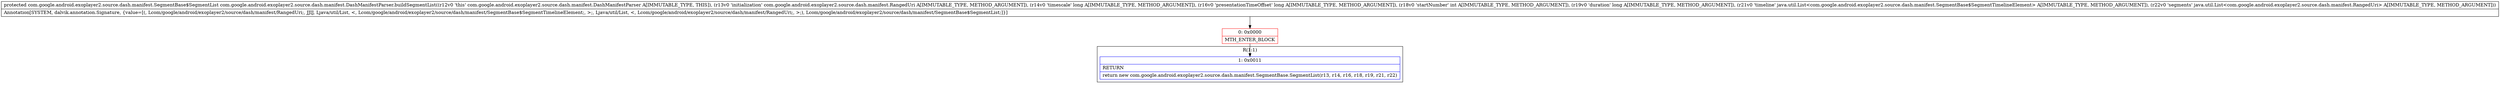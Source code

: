 digraph "CFG forcom.google.android.exoplayer2.source.dash.manifest.DashManifestParser.buildSegmentList(Lcom\/google\/android\/exoplayer2\/source\/dash\/manifest\/RangedUri;JJIJLjava\/util\/List;Ljava\/util\/List;)Lcom\/google\/android\/exoplayer2\/source\/dash\/manifest\/SegmentBase$SegmentList;" {
subgraph cluster_Region_1391512750 {
label = "R(1:1)";
node [shape=record,color=blue];
Node_1 [shape=record,label="{1\:\ 0x0011|RETURN\l|return new com.google.android.exoplayer2.source.dash.manifest.SegmentBase.SegmentList(r13, r14, r16, r18, r19, r21, r22)\l}"];
}
Node_0 [shape=record,color=red,label="{0\:\ 0x0000|MTH_ENTER_BLOCK\l}"];
MethodNode[shape=record,label="{protected com.google.android.exoplayer2.source.dash.manifest.SegmentBase$SegmentList com.google.android.exoplayer2.source.dash.manifest.DashManifestParser.buildSegmentList((r12v0 'this' com.google.android.exoplayer2.source.dash.manifest.DashManifestParser A[IMMUTABLE_TYPE, THIS]), (r13v0 'initialization' com.google.android.exoplayer2.source.dash.manifest.RangedUri A[IMMUTABLE_TYPE, METHOD_ARGUMENT]), (r14v0 'timescale' long A[IMMUTABLE_TYPE, METHOD_ARGUMENT]), (r16v0 'presentationTimeOffset' long A[IMMUTABLE_TYPE, METHOD_ARGUMENT]), (r18v0 'startNumber' int A[IMMUTABLE_TYPE, METHOD_ARGUMENT]), (r19v0 'duration' long A[IMMUTABLE_TYPE, METHOD_ARGUMENT]), (r21v0 'timeline' java.util.List\<com.google.android.exoplayer2.source.dash.manifest.SegmentBase$SegmentTimelineElement\> A[IMMUTABLE_TYPE, METHOD_ARGUMENT]), (r22v0 'segments' java.util.List\<com.google.android.exoplayer2.source.dash.manifest.RangedUri\> A[IMMUTABLE_TYPE, METHOD_ARGUMENT]))  | Annotation[SYSTEM, dalvik.annotation.Signature, \{value=[(, Lcom\/google\/android\/exoplayer2\/source\/dash\/manifest\/RangedUri;, JJIJ, Ljava\/util\/List, \<, Lcom\/google\/android\/exoplayer2\/source\/dash\/manifest\/SegmentBase$SegmentTimelineElement;, \>;, Ljava\/util\/List, \<, Lcom\/google\/android\/exoplayer2\/source\/dash\/manifest\/RangedUri;, \>;), Lcom\/google\/android\/exoplayer2\/source\/dash\/manifest\/SegmentBase$SegmentList;]\}]\l}"];
MethodNode -> Node_0;
Node_0 -> Node_1;
}

